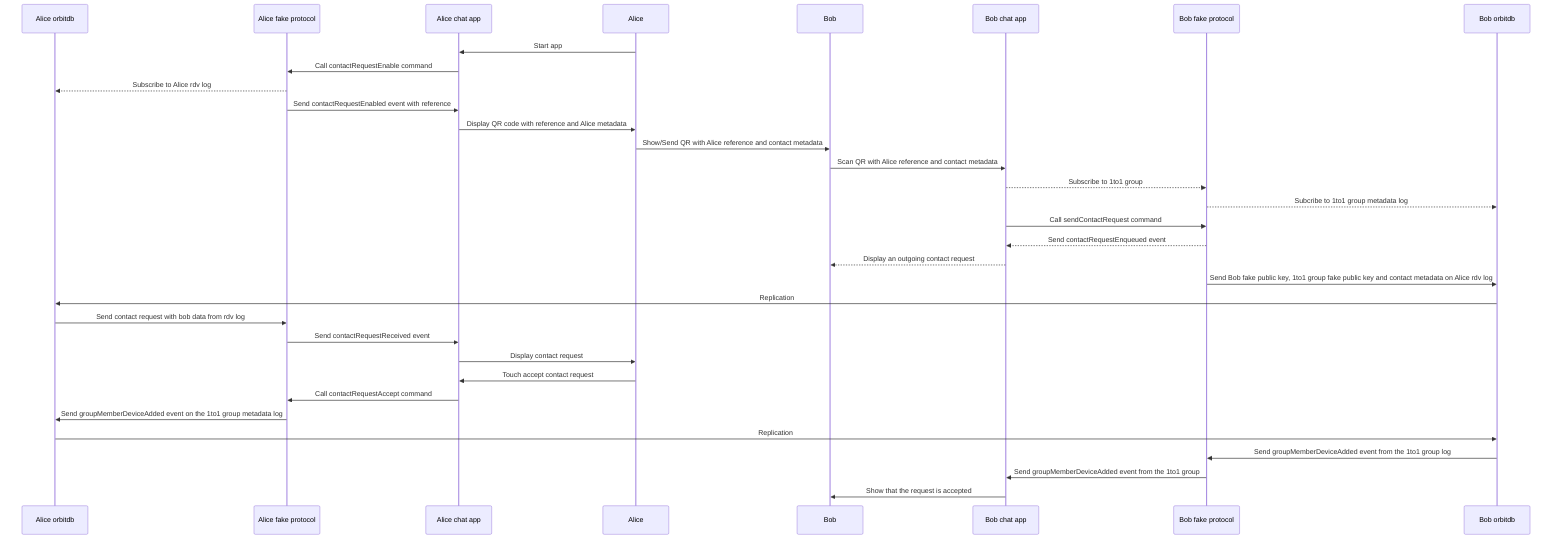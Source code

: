 sequenceDiagram

participant aorbitdb as Alice orbitdb
participant aprotocol as Alice fake protocol
participant achat as Alice chat app
participant a as Alice
participant b as Bob
participant bchat as Bob chat app
participant bprotocol as Bob fake protocol
participant borbitdb as Bob orbitdb

a->>achat: Start app
achat->>aprotocol: Call contactRequestEnable command
aprotocol-->>aorbitdb: Subscribe to Alice rdv log
aprotocol->>achat: Send contactRequestEnabled event with reference
achat->>a: Display QR code with reference and Alice metadata
a->>b: Show/Send QR with Alice reference and contact metadata
b->>bchat: Scan QR with Alice reference and contact metadata
bchat-->> bprotocol: Subscribe to 1to1 group
bprotocol-->> borbitdb: Subcribe to 1to1 group metadata log
bchat->>bprotocol: Call sendContactRequest command
bprotocol-->> bchat: Send contactRequestEnqueued event
bchat-->> b: Display an outgoing contact request
bprotocol->>borbitdb: Send Bob fake public key, 1to1 group fake public key and contact metadata on Alice rdv log
borbitdb->>aorbitdb: Replication
aorbitdb->>aprotocol: Send contact request with bob data from rdv log
aprotocol->>achat: Send contactRequestReceived event
achat->> a: Display contact request
a->> achat: Touch accept contact request
achat->> aprotocol: Call contactRequestAccept command
aprotocol->> aorbitdb: Send groupMemberDeviceAdded event on the 1to1 group metadata log
aorbitdb->>borbitdb: Replication
borbitdb->> bprotocol: Send groupMemberDeviceAdded event from the 1to1 group log
bprotocol->> bchat: Send groupMemberDeviceAdded event from the 1to1 group
bchat->> b: Show that the request is accepted